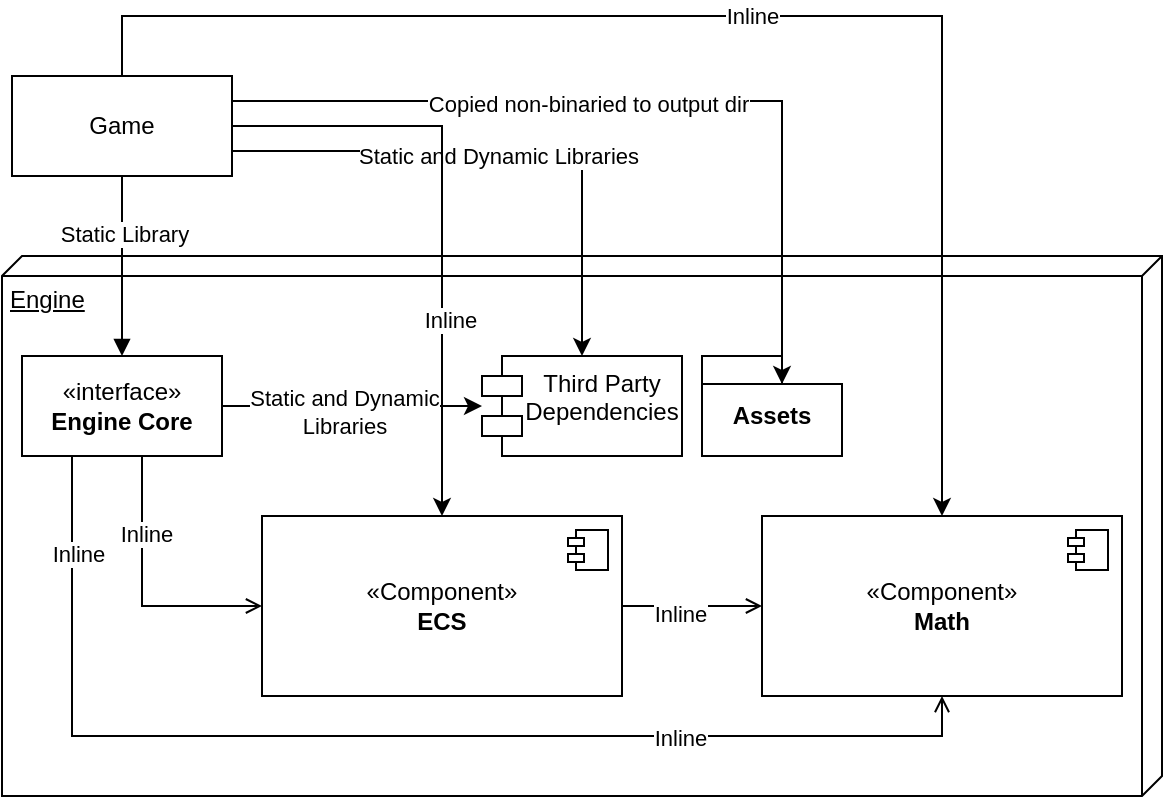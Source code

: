 <mxfile version="22.1.11" type="device">
  <diagram name="Page-1" id="CTwLWxqc1L-N2uM1jExQ">
    <mxGraphModel dx="1050" dy="530" grid="1" gridSize="10" guides="1" tooltips="1" connect="1" arrows="1" fold="1" page="1" pageScale="1" pageWidth="850" pageHeight="1100" math="0" shadow="0">
      <root>
        <mxCell id="0" />
        <mxCell id="1" parent="0" />
        <mxCell id="G1paxGwMHXN2TVMlT6y_-1" value="Game" style="html=1;whiteSpace=wrap;" vertex="1" parent="1">
          <mxGeometry x="65" y="180" width="110" height="50" as="geometry" />
        </mxCell>
        <mxCell id="G1paxGwMHXN2TVMlT6y_-8" value="Engine" style="verticalAlign=top;align=left;spacingTop=8;spacingLeft=2;spacingRight=12;shape=cube;size=10;direction=south;fontStyle=4;html=1;whiteSpace=wrap;" vertex="1" parent="1">
          <mxGeometry x="60" y="270" width="580" height="270" as="geometry" />
        </mxCell>
        <mxCell id="G1paxGwMHXN2TVMlT6y_-17" style="edgeStyle=orthogonalEdgeStyle;rounded=0;orthogonalLoop=1;jettySize=auto;html=1;endArrow=open;endFill=0;" edge="1" parent="1" source="G1paxGwMHXN2TVMlT6y_-5" target="G1paxGwMHXN2TVMlT6y_-12">
          <mxGeometry relative="1" as="geometry" />
        </mxCell>
        <mxCell id="G1paxGwMHXN2TVMlT6y_-36" value="Inline" style="edgeLabel;html=1;align=center;verticalAlign=middle;resizable=0;points=[];" vertex="1" connectable="0" parent="G1paxGwMHXN2TVMlT6y_-17">
          <mxGeometry x="-0.177" y="-4" relative="1" as="geometry">
            <mxPoint as="offset" />
          </mxGeometry>
        </mxCell>
        <mxCell id="G1paxGwMHXN2TVMlT6y_-5" value="«Component»&lt;br&gt;&lt;b&gt;ECS&lt;/b&gt;" style="html=1;dropTarget=0;whiteSpace=wrap;" vertex="1" parent="1">
          <mxGeometry x="190" y="400" width="180" height="90" as="geometry" />
        </mxCell>
        <mxCell id="G1paxGwMHXN2TVMlT6y_-6" value="" style="shape=module;jettyWidth=8;jettyHeight=4;" vertex="1" parent="G1paxGwMHXN2TVMlT6y_-5">
          <mxGeometry x="1" width="20" height="20" relative="1" as="geometry">
            <mxPoint x="-27" y="7" as="offset" />
          </mxGeometry>
        </mxCell>
        <mxCell id="G1paxGwMHXN2TVMlT6y_-23" style="edgeStyle=orthogonalEdgeStyle;rounded=0;orthogonalLoop=1;jettySize=auto;html=1;entryX=0;entryY=0.5;entryDx=0;entryDy=0;endArrow=open;endFill=0;" edge="1" parent="1" source="G1paxGwMHXN2TVMlT6y_-2" target="G1paxGwMHXN2TVMlT6y_-5">
          <mxGeometry relative="1" as="geometry">
            <Array as="points">
              <mxPoint x="130" y="445" />
            </Array>
          </mxGeometry>
        </mxCell>
        <mxCell id="G1paxGwMHXN2TVMlT6y_-37" value="Inline" style="edgeLabel;html=1;align=center;verticalAlign=middle;resizable=0;points=[];" vertex="1" connectable="0" parent="G1paxGwMHXN2TVMlT6y_-23">
          <mxGeometry x="-0.425" y="2" relative="1" as="geometry">
            <mxPoint as="offset" />
          </mxGeometry>
        </mxCell>
        <mxCell id="G1paxGwMHXN2TVMlT6y_-28" style="edgeStyle=orthogonalEdgeStyle;rounded=0;orthogonalLoop=1;jettySize=auto;html=1;" edge="1" parent="1" source="G1paxGwMHXN2TVMlT6y_-2" target="G1paxGwMHXN2TVMlT6y_-14">
          <mxGeometry relative="1" as="geometry" />
        </mxCell>
        <mxCell id="G1paxGwMHXN2TVMlT6y_-41" value="Static and Dynamic&lt;br&gt;Libraries" style="edgeLabel;html=1;align=center;verticalAlign=middle;resizable=0;points=[];" vertex="1" connectable="0" parent="G1paxGwMHXN2TVMlT6y_-28">
          <mxGeometry x="-0.065" y="-3" relative="1" as="geometry">
            <mxPoint as="offset" />
          </mxGeometry>
        </mxCell>
        <mxCell id="G1paxGwMHXN2TVMlT6y_-2" value="«interface»&lt;br&gt;&lt;b&gt;Engine Core&lt;/b&gt;" style="html=1;whiteSpace=wrap;" vertex="1" parent="1">
          <mxGeometry x="70" y="320" width="100" height="50" as="geometry" />
        </mxCell>
        <mxCell id="G1paxGwMHXN2TVMlT6y_-24" style="edgeStyle=orthogonalEdgeStyle;rounded=0;orthogonalLoop=1;jettySize=auto;html=1;entryX=0.25;entryY=1;entryDx=0;entryDy=0;startArrow=open;startFill=0;endArrow=none;endFill=0;" edge="1" parent="1" source="G1paxGwMHXN2TVMlT6y_-12" target="G1paxGwMHXN2TVMlT6y_-2">
          <mxGeometry relative="1" as="geometry">
            <Array as="points">
              <mxPoint x="530" y="510" />
              <mxPoint x="95" y="510" />
            </Array>
          </mxGeometry>
        </mxCell>
        <mxCell id="G1paxGwMHXN2TVMlT6y_-35" value="Inline" style="edgeLabel;html=1;align=center;verticalAlign=middle;resizable=0;points=[];" vertex="1" connectable="0" parent="G1paxGwMHXN2TVMlT6y_-24">
          <mxGeometry x="-0.492" y="1" relative="1" as="geometry">
            <mxPoint as="offset" />
          </mxGeometry>
        </mxCell>
        <mxCell id="G1paxGwMHXN2TVMlT6y_-38" value="Inline" style="edgeLabel;html=1;align=center;verticalAlign=middle;resizable=0;points=[];" vertex="1" connectable="0" parent="G1paxGwMHXN2TVMlT6y_-24">
          <mxGeometry x="0.836" y="-3" relative="1" as="geometry">
            <mxPoint as="offset" />
          </mxGeometry>
        </mxCell>
        <mxCell id="G1paxGwMHXN2TVMlT6y_-12" value="«Component»&lt;br&gt;&lt;b&gt;Math&lt;/b&gt;" style="html=1;dropTarget=0;whiteSpace=wrap;" vertex="1" parent="1">
          <mxGeometry x="440" y="400" width="180" height="90" as="geometry" />
        </mxCell>
        <mxCell id="G1paxGwMHXN2TVMlT6y_-13" value="" style="shape=module;jettyWidth=8;jettyHeight=4;" vertex="1" parent="G1paxGwMHXN2TVMlT6y_-12">
          <mxGeometry x="1" width="20" height="20" relative="1" as="geometry">
            <mxPoint x="-27" y="7" as="offset" />
          </mxGeometry>
        </mxCell>
        <mxCell id="G1paxGwMHXN2TVMlT6y_-14" value="Third Party Dependencies" style="shape=module;align=left;spacingLeft=20;align=center;verticalAlign=top;whiteSpace=wrap;html=1;" vertex="1" parent="1">
          <mxGeometry x="300" y="320" width="100" height="50" as="geometry" />
        </mxCell>
        <mxCell id="G1paxGwMHXN2TVMlT6y_-19" value="Assets" style="shape=folder;fontStyle=1;spacingTop=10;tabWidth=40;tabHeight=14;tabPosition=left;html=1;whiteSpace=wrap;" vertex="1" parent="1">
          <mxGeometry x="410" y="320" width="70" height="50" as="geometry" />
        </mxCell>
        <mxCell id="G1paxGwMHXN2TVMlT6y_-22" style="edgeStyle=orthogonalEdgeStyle;rounded=0;orthogonalLoop=1;jettySize=auto;html=1;entryX=0.5;entryY=0;entryDx=0;entryDy=0;endArrow=block;endFill=1;" edge="1" parent="1" source="G1paxGwMHXN2TVMlT6y_-1" target="G1paxGwMHXN2TVMlT6y_-2">
          <mxGeometry relative="1" as="geometry">
            <mxPoint x="260" y="210" as="targetPoint" />
          </mxGeometry>
        </mxCell>
        <mxCell id="G1paxGwMHXN2TVMlT6y_-34" value="Static Library" style="edgeLabel;html=1;align=center;verticalAlign=middle;resizable=0;points=[];" vertex="1" connectable="0" parent="G1paxGwMHXN2TVMlT6y_-22">
          <mxGeometry x="-0.36" y="1" relative="1" as="geometry">
            <mxPoint as="offset" />
          </mxGeometry>
        </mxCell>
        <mxCell id="G1paxGwMHXN2TVMlT6y_-26" style="edgeStyle=orthogonalEdgeStyle;rounded=0;orthogonalLoop=1;jettySize=auto;html=1;exitX=1;exitY=0.25;exitDx=0;exitDy=0;entryX=0;entryY=0;entryDx=40;entryDy=14;entryPerimeter=0;" edge="1" parent="1" source="G1paxGwMHXN2TVMlT6y_-1" target="G1paxGwMHXN2TVMlT6y_-19">
          <mxGeometry relative="1" as="geometry" />
        </mxCell>
        <mxCell id="G1paxGwMHXN2TVMlT6y_-39" value="Copied non-binaried to output dir" style="edgeLabel;html=1;align=center;verticalAlign=middle;resizable=0;points=[];" vertex="1" connectable="0" parent="G1paxGwMHXN2TVMlT6y_-26">
          <mxGeometry x="-0.146" y="-1" relative="1" as="geometry">
            <mxPoint as="offset" />
          </mxGeometry>
        </mxCell>
        <mxCell id="G1paxGwMHXN2TVMlT6y_-27" style="edgeStyle=orthogonalEdgeStyle;rounded=0;orthogonalLoop=1;jettySize=auto;html=1;exitX=1;exitY=0.75;exitDx=0;exitDy=0;" edge="1" parent="1" source="G1paxGwMHXN2TVMlT6y_-1" target="G1paxGwMHXN2TVMlT6y_-14">
          <mxGeometry relative="1" as="geometry" />
        </mxCell>
        <mxCell id="G1paxGwMHXN2TVMlT6y_-40" value="Static and Dynamic Libraries" style="edgeLabel;html=1;align=center;verticalAlign=middle;resizable=0;points=[];" vertex="1" connectable="0" parent="G1paxGwMHXN2TVMlT6y_-27">
          <mxGeometry x="-0.043" y="-2" relative="1" as="geometry">
            <mxPoint as="offset" />
          </mxGeometry>
        </mxCell>
        <mxCell id="G1paxGwMHXN2TVMlT6y_-29" style="edgeStyle=orthogonalEdgeStyle;rounded=0;orthogonalLoop=1;jettySize=auto;html=1;" edge="1" parent="1" source="G1paxGwMHXN2TVMlT6y_-1" target="G1paxGwMHXN2TVMlT6y_-5">
          <mxGeometry relative="1" as="geometry" />
        </mxCell>
        <mxCell id="G1paxGwMHXN2TVMlT6y_-32" value="Inline" style="edgeLabel;html=1;align=center;verticalAlign=middle;resizable=0;points=[];" vertex="1" connectable="0" parent="G1paxGwMHXN2TVMlT6y_-29">
          <mxGeometry x="0.345" y="4" relative="1" as="geometry">
            <mxPoint as="offset" />
          </mxGeometry>
        </mxCell>
        <mxCell id="G1paxGwMHXN2TVMlT6y_-31" value="Inline" style="edgeStyle=orthogonalEdgeStyle;rounded=0;orthogonalLoop=1;jettySize=auto;html=1;" edge="1" parent="1" source="G1paxGwMHXN2TVMlT6y_-1" target="G1paxGwMHXN2TVMlT6y_-12">
          <mxGeometry relative="1" as="geometry">
            <Array as="points">
              <mxPoint x="120" y="150" />
              <mxPoint x="530" y="150" />
            </Array>
          </mxGeometry>
        </mxCell>
      </root>
    </mxGraphModel>
  </diagram>
</mxfile>
